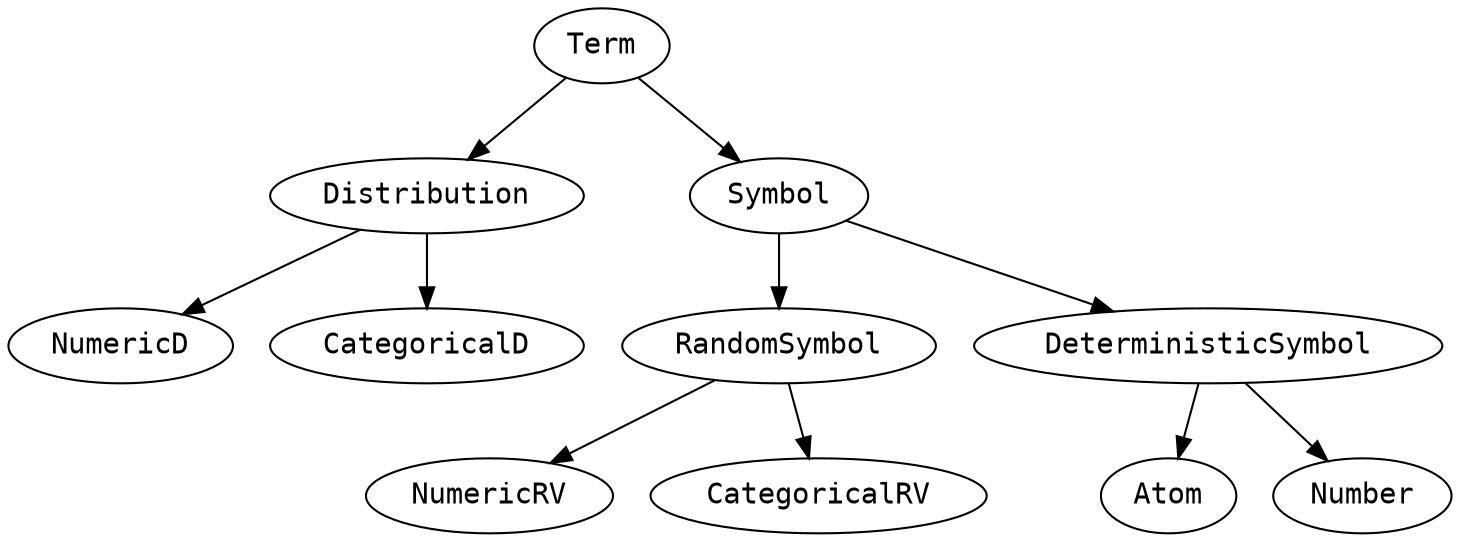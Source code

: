 digraph g {
    graph [fontname = "monospace"];
    node [fontname = "monospace"];
    edge [fontname = "monospace"];
 
 
    term [label="Term"]
    
    distribution [label="Distribution"]
    symbol [label="Symbol"]

    
    term -> symbol
    term -> distribution
    
    
    
    // Symbol subtypes
        rv [label="RandomSymbol"]
        det [label="DeterministicSymbol"]
        
        
   
    
    
        symbol -> rv
        symbol -> det

    // DeterministicSymbol subtypes
    
    
        atom [label="Atom"]
        number [label="Number"] 
        
        det -> number
        det -> atom
        
        
        



    
   
    // RV subtypes
    
        rv_numeric [label="NumericRV"]
        rv_categorical [label="CategoricalRV"]
        
        rv -> rv_numeric
        rv -> rv_categorical
        
        
        



    // DistributionTerm subtypes
    
        d_numeric [label="NumericD"]
        d_cat [label="CategoricalD"]
    
        distribution -> d_numeric
         distribution -> d_cat

 


    
}
